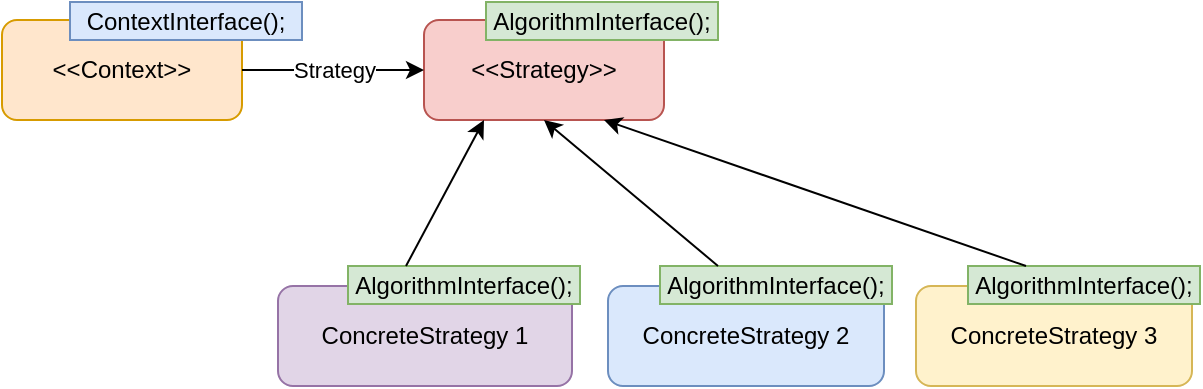 <mxfile version="12.7.4"><diagram id="gmC88ZW-8Q6-6U8yGxW6" name="Page-1"><mxGraphModel dx="1510" dy="876" grid="0" gridSize="10" guides="1" tooltips="1" connect="1" arrows="1" fold="1" page="1" pageScale="1" pageWidth="850" pageHeight="1100" math="0" shadow="0"><root><mxCell id="0"/><mxCell id="1" parent="0"/><mxCell id="ifdBezUHSIbTFRmqmJOK-2" value="&amp;lt;&amp;lt;Context&amp;gt;&amp;gt;" style="rounded=1;whiteSpace=wrap;html=1;fillColor=#ffe6cc;strokeColor=#d79b00;" vertex="1" parent="1"><mxGeometry x="90" y="83" width="120" height="50" as="geometry"/></mxCell><mxCell id="ifdBezUHSIbTFRmqmJOK-3" value="&amp;lt;&amp;lt;Strategy&amp;gt;&amp;gt;" style="rounded=1;whiteSpace=wrap;html=1;fillColor=#f8cecc;strokeColor=#b85450;" vertex="1" parent="1"><mxGeometry x="301" y="83" width="120" height="50" as="geometry"/></mxCell><mxCell id="ifdBezUHSIbTFRmqmJOK-4" value="ConcreteStrategy 1" style="rounded=1;whiteSpace=wrap;html=1;fillColor=#e1d5e7;strokeColor=#9673a6;" vertex="1" parent="1"><mxGeometry x="228" y="216" width="147" height="50" as="geometry"/></mxCell><mxCell id="ifdBezUHSIbTFRmqmJOK-5" value="ConcreteStrategy 2" style="rounded=1;whiteSpace=wrap;html=1;fillColor=#dae8fc;strokeColor=#6c8ebf;" vertex="1" parent="1"><mxGeometry x="393" y="216" width="138" height="50" as="geometry"/></mxCell><mxCell id="ifdBezUHSIbTFRmqmJOK-6" value="ConcreteStrategy 3" style="rounded=1;whiteSpace=wrap;html=1;fillColor=#fff2cc;strokeColor=#d6b656;" vertex="1" parent="1"><mxGeometry x="547" y="216" width="138" height="50" as="geometry"/></mxCell><mxCell id="ifdBezUHSIbTFRmqmJOK-8" value="ContextInterface();" style="rounded=0;whiteSpace=wrap;html=1;fillColor=#dae8fc;strokeColor=#6c8ebf;" vertex="1" parent="1"><mxGeometry x="124" y="74" width="116" height="19" as="geometry"/></mxCell><mxCell id="ifdBezUHSIbTFRmqmJOK-10" value="AlgorithmInterface();" style="rounded=0;whiteSpace=wrap;html=1;fillColor=#d5e8d4;strokeColor=#82b366;" vertex="1" parent="1"><mxGeometry x="332" y="74" width="116" height="19" as="geometry"/></mxCell><mxCell id="ifdBezUHSIbTFRmqmJOK-11" value="AlgorithmInterface();" style="rounded=0;whiteSpace=wrap;html=1;fillColor=#d5e8d4;strokeColor=#82b366;" vertex="1" parent="1"><mxGeometry x="263" y="206" width="116" height="19" as="geometry"/></mxCell><mxCell id="ifdBezUHSIbTFRmqmJOK-12" value="AlgorithmInterface();" style="rounded=0;whiteSpace=wrap;html=1;fillColor=#d5e8d4;strokeColor=#82b366;" vertex="1" parent="1"><mxGeometry x="419" y="206" width="116" height="19" as="geometry"/></mxCell><mxCell id="ifdBezUHSIbTFRmqmJOK-13" value="AlgorithmInterface();" style="rounded=0;whiteSpace=wrap;html=1;fillColor=#d5e8d4;strokeColor=#82b366;" vertex="1" parent="1"><mxGeometry x="573" y="206" width="116" height="19" as="geometry"/></mxCell><mxCell id="ifdBezUHSIbTFRmqmJOK-16" value="Strategy" style="endArrow=classic;html=1;exitX=1;exitY=0.5;exitDx=0;exitDy=0;entryX=0;entryY=0.5;entryDx=0;entryDy=0;" edge="1" parent="1" source="ifdBezUHSIbTFRmqmJOK-2" target="ifdBezUHSIbTFRmqmJOK-3"><mxGeometry width="50" height="50" relative="1" as="geometry"><mxPoint x="655" y="472" as="sourcePoint"/><mxPoint x="705" y="422" as="targetPoint"/></mxGeometry></mxCell><mxCell id="ifdBezUHSIbTFRmqmJOK-17" value="" style="endArrow=classic;html=1;entryX=0.25;entryY=1;entryDx=0;entryDy=0;exitX=0.25;exitY=0;exitDx=0;exitDy=0;" edge="1" parent="1" source="ifdBezUHSIbTFRmqmJOK-11" target="ifdBezUHSIbTFRmqmJOK-3"><mxGeometry width="50" height="50" relative="1" as="geometry"><mxPoint x="655" y="472" as="sourcePoint"/><mxPoint x="705" y="422" as="targetPoint"/></mxGeometry></mxCell><mxCell id="ifdBezUHSIbTFRmqmJOK-18" value="" style="endArrow=classic;html=1;entryX=0.5;entryY=1;entryDx=0;entryDy=0;exitX=0.25;exitY=0;exitDx=0;exitDy=0;" edge="1" parent="1" source="ifdBezUHSIbTFRmqmJOK-12" target="ifdBezUHSIbTFRmqmJOK-3"><mxGeometry width="50" height="50" relative="1" as="geometry"><mxPoint x="655" y="472" as="sourcePoint"/><mxPoint x="705" y="422" as="targetPoint"/></mxGeometry></mxCell><mxCell id="ifdBezUHSIbTFRmqmJOK-19" value="" style="endArrow=classic;html=1;exitX=0.25;exitY=0;exitDx=0;exitDy=0;entryX=0.75;entryY=1;entryDx=0;entryDy=0;" edge="1" parent="1" source="ifdBezUHSIbTFRmqmJOK-13" target="ifdBezUHSIbTFRmqmJOK-3"><mxGeometry width="50" height="50" relative="1" as="geometry"><mxPoint x="655" y="472" as="sourcePoint"/><mxPoint x="705" y="422" as="targetPoint"/></mxGeometry></mxCell></root></mxGraphModel></diagram></mxfile>
